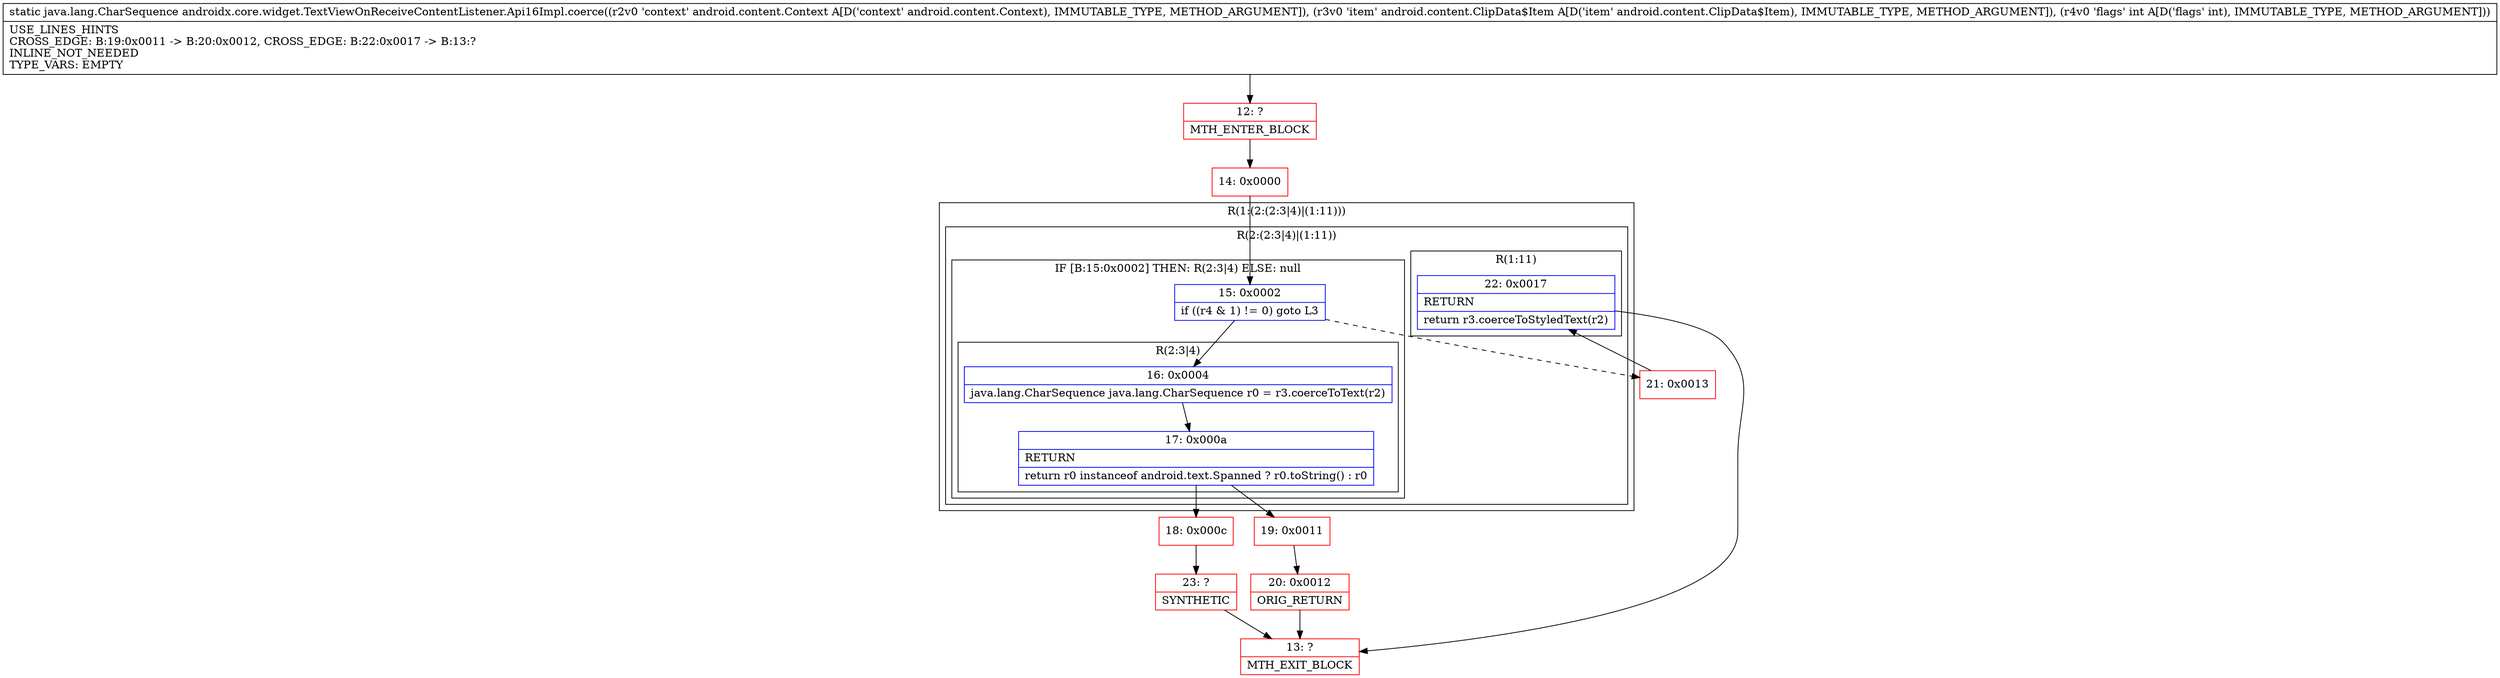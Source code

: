digraph "CFG forandroidx.core.widget.TextViewOnReceiveContentListener.Api16Impl.coerce(Landroid\/content\/Context;Landroid\/content\/ClipData$Item;I)Ljava\/lang\/CharSequence;" {
subgraph cluster_Region_946198733 {
label = "R(1:(2:(2:3|4)|(1:11)))";
node [shape=record,color=blue];
subgraph cluster_Region_1145685052 {
label = "R(2:(2:3|4)|(1:11))";
node [shape=record,color=blue];
subgraph cluster_IfRegion_294349841 {
label = "IF [B:15:0x0002] THEN: R(2:3|4) ELSE: null";
node [shape=record,color=blue];
Node_15 [shape=record,label="{15\:\ 0x0002|if ((r4 & 1) != 0) goto L3\l}"];
subgraph cluster_Region_841098826 {
label = "R(2:3|4)";
node [shape=record,color=blue];
Node_16 [shape=record,label="{16\:\ 0x0004|java.lang.CharSequence java.lang.CharSequence r0 = r3.coerceToText(r2)\l}"];
Node_17 [shape=record,label="{17\:\ 0x000a|RETURN\l|return r0 instanceof android.text.Spanned ? r0.toString() : r0\l}"];
}
}
subgraph cluster_Region_1738180104 {
label = "R(1:11)";
node [shape=record,color=blue];
Node_22 [shape=record,label="{22\:\ 0x0017|RETURN\l|return r3.coerceToStyledText(r2)\l}"];
}
}
}
Node_12 [shape=record,color=red,label="{12\:\ ?|MTH_ENTER_BLOCK\l}"];
Node_14 [shape=record,color=red,label="{14\:\ 0x0000}"];
Node_18 [shape=record,color=red,label="{18\:\ 0x000c}"];
Node_23 [shape=record,color=red,label="{23\:\ ?|SYNTHETIC\l}"];
Node_13 [shape=record,color=red,label="{13\:\ ?|MTH_EXIT_BLOCK\l}"];
Node_19 [shape=record,color=red,label="{19\:\ 0x0011}"];
Node_20 [shape=record,color=red,label="{20\:\ 0x0012|ORIG_RETURN\l}"];
Node_21 [shape=record,color=red,label="{21\:\ 0x0013}"];
MethodNode[shape=record,label="{static java.lang.CharSequence androidx.core.widget.TextViewOnReceiveContentListener.Api16Impl.coerce((r2v0 'context' android.content.Context A[D('context' android.content.Context), IMMUTABLE_TYPE, METHOD_ARGUMENT]), (r3v0 'item' android.content.ClipData$Item A[D('item' android.content.ClipData$Item), IMMUTABLE_TYPE, METHOD_ARGUMENT]), (r4v0 'flags' int A[D('flags' int), IMMUTABLE_TYPE, METHOD_ARGUMENT]))  | USE_LINES_HINTS\lCROSS_EDGE: B:19:0x0011 \-\> B:20:0x0012, CROSS_EDGE: B:22:0x0017 \-\> B:13:?\lINLINE_NOT_NEEDED\lTYPE_VARS: EMPTY\l}"];
MethodNode -> Node_12;Node_15 -> Node_16;
Node_15 -> Node_21[style=dashed];
Node_16 -> Node_17;
Node_17 -> Node_18;
Node_17 -> Node_19;
Node_22 -> Node_13;
Node_12 -> Node_14;
Node_14 -> Node_15;
Node_18 -> Node_23;
Node_23 -> Node_13;
Node_19 -> Node_20;
Node_20 -> Node_13;
Node_21 -> Node_22;
}

